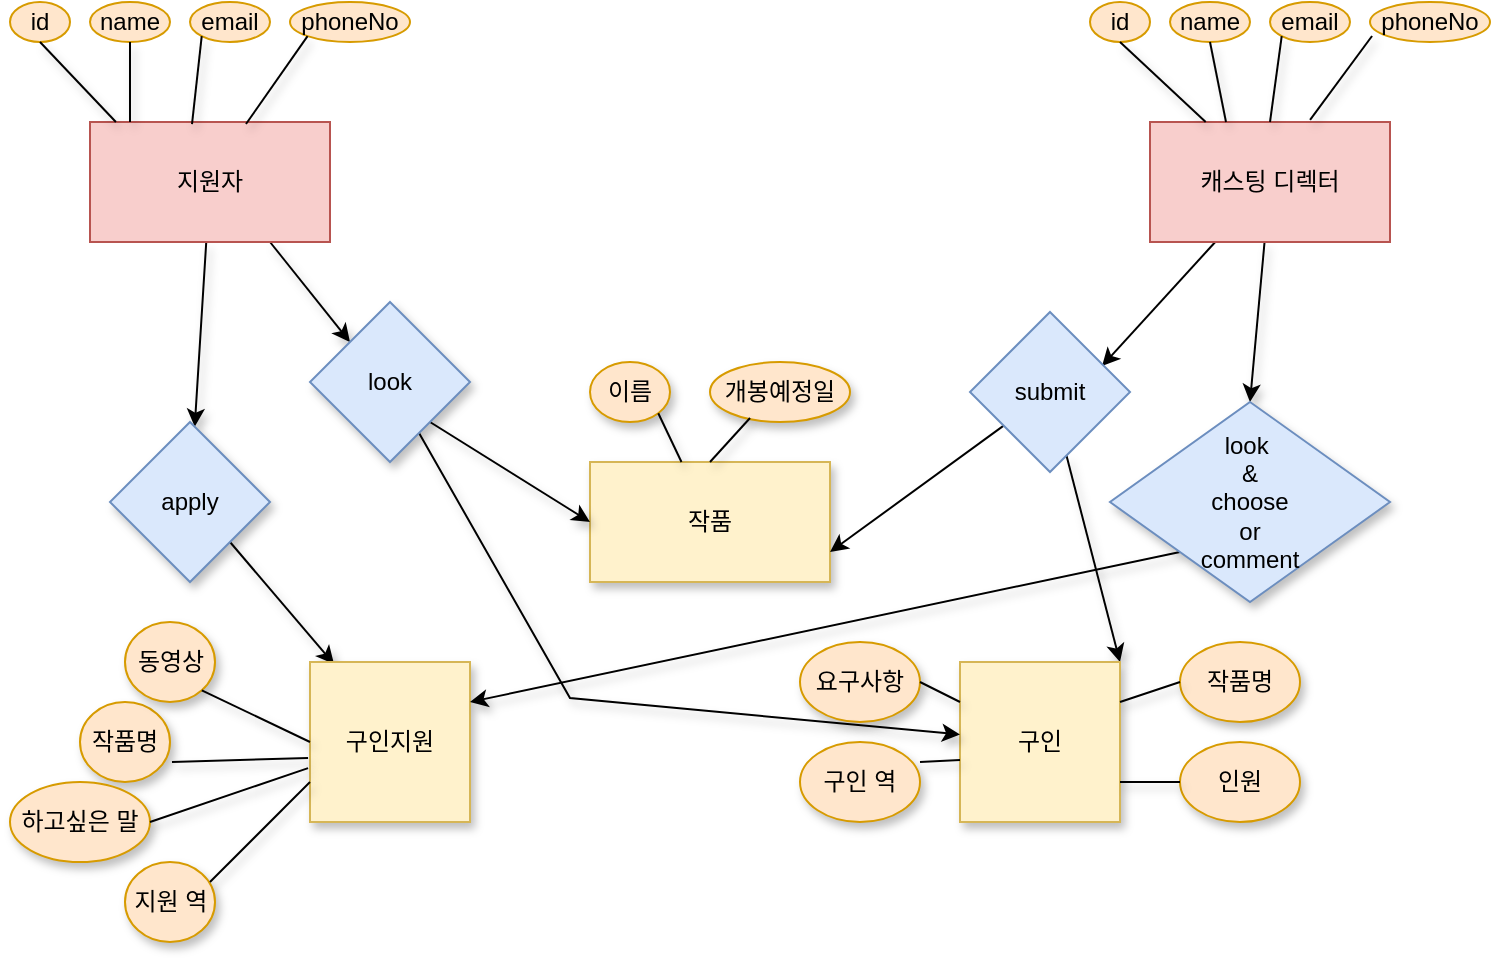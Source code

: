 <mxfile version="13.6.0" type="github">
  <diagram id="dTTs9b9BdKVSpU4l14FD" name="Page-1">
    <mxGraphModel dx="907" dy="646" grid="1" gridSize="10" guides="1" tooltips="1" connect="1" arrows="1" fold="1" page="1" pageScale="1" pageWidth="827" pageHeight="1169" math="0" shadow="0">
      <root>
        <mxCell id="0" />
        <mxCell id="1" parent="0" />
        <mxCell id="moEC0enAiMb97TvJeuvu-39" style="edgeStyle=none;rounded=0;orthogonalLoop=1;jettySize=auto;html=1;shadow=1;" edge="1" parent="1" source="moEC0enAiMb97TvJeuvu-2" target="moEC0enAiMb97TvJeuvu-36">
          <mxGeometry relative="1" as="geometry" />
        </mxCell>
        <mxCell id="moEC0enAiMb97TvJeuvu-67" style="edgeStyle=none;rounded=0;orthogonalLoop=1;jettySize=auto;html=1;exitX=0.75;exitY=1;exitDx=0;exitDy=0;entryX=0;entryY=0;entryDx=0;entryDy=0;shadow=1;" edge="1" parent="1" source="moEC0enAiMb97TvJeuvu-2" target="moEC0enAiMb97TvJeuvu-65">
          <mxGeometry relative="1" as="geometry" />
        </mxCell>
        <mxCell id="moEC0enAiMb97TvJeuvu-2" value="지원자" style="rounded=0;whiteSpace=wrap;html=1;fillColor=#f8cecc;strokeColor=#b85450;" vertex="1" parent="1">
          <mxGeometry x="70" y="100" width="120" height="60" as="geometry" />
        </mxCell>
        <mxCell id="moEC0enAiMb97TvJeuvu-35" style="edgeStyle=none;rounded=0;orthogonalLoop=1;jettySize=auto;html=1;entryX=0.825;entryY=0.338;entryDx=0;entryDy=0;entryPerimeter=0;" edge="1" parent="1" source="moEC0enAiMb97TvJeuvu-3" target="moEC0enAiMb97TvJeuvu-31">
          <mxGeometry relative="1" as="geometry" />
        </mxCell>
        <mxCell id="moEC0enAiMb97TvJeuvu-85" style="edgeStyle=none;rounded=0;orthogonalLoop=1;jettySize=auto;html=1;entryX=0.5;entryY=0;entryDx=0;entryDy=0;shadow=1;" edge="1" parent="1" source="moEC0enAiMb97TvJeuvu-3" target="moEC0enAiMb97TvJeuvu-84">
          <mxGeometry relative="1" as="geometry" />
        </mxCell>
        <mxCell id="moEC0enAiMb97TvJeuvu-3" value="캐스팅 디렉터" style="rounded=0;whiteSpace=wrap;html=1;fillColor=#f8cecc;strokeColor=#b85450;" vertex="1" parent="1">
          <mxGeometry x="600" y="100" width="120" height="60" as="geometry" />
        </mxCell>
        <mxCell id="moEC0enAiMb97TvJeuvu-8" value="id&lt;br&gt;" style="ellipse;whiteSpace=wrap;html=1;fillColor=#ffe6cc;strokeColor=#d79b00;" vertex="1" parent="1">
          <mxGeometry x="30" y="40" width="30" height="20" as="geometry" />
        </mxCell>
        <mxCell id="moEC0enAiMb97TvJeuvu-9" value="name" style="ellipse;whiteSpace=wrap;html=1;fillColor=#ffe6cc;strokeColor=#d79b00;" vertex="1" parent="1">
          <mxGeometry x="70" y="40" width="40" height="20" as="geometry" />
        </mxCell>
        <mxCell id="moEC0enAiMb97TvJeuvu-10" value="email" style="ellipse;whiteSpace=wrap;html=1;fillColor=#ffe6cc;strokeColor=#d79b00;" vertex="1" parent="1">
          <mxGeometry x="120" y="40" width="40" height="20" as="geometry" />
        </mxCell>
        <mxCell id="moEC0enAiMb97TvJeuvu-11" value="phoneNo" style="ellipse;whiteSpace=wrap;html=1;fillColor=#ffe6cc;strokeColor=#d79b00;" vertex="1" parent="1">
          <mxGeometry x="170" y="40" width="60" height="20" as="geometry" />
        </mxCell>
        <mxCell id="moEC0enAiMb97TvJeuvu-12" value="id&lt;br&gt;" style="ellipse;whiteSpace=wrap;html=1;fillColor=#ffe6cc;strokeColor=#d79b00;" vertex="1" parent="1">
          <mxGeometry x="570" y="40" width="30" height="20" as="geometry" />
        </mxCell>
        <mxCell id="moEC0enAiMb97TvJeuvu-13" value="name" style="ellipse;whiteSpace=wrap;html=1;fillColor=#ffe6cc;strokeColor=#d79b00;" vertex="1" parent="1">
          <mxGeometry x="610" y="40" width="40" height="20" as="geometry" />
        </mxCell>
        <mxCell id="moEC0enAiMb97TvJeuvu-14" value="email" style="ellipse;whiteSpace=wrap;html=1;fillColor=#ffe6cc;strokeColor=#d79b00;" vertex="1" parent="1">
          <mxGeometry x="660" y="40" width="40" height="20" as="geometry" />
        </mxCell>
        <mxCell id="moEC0enAiMb97TvJeuvu-15" value="phoneNo" style="ellipse;whiteSpace=wrap;html=1;fillColor=#ffe6cc;strokeColor=#d79b00;" vertex="1" parent="1">
          <mxGeometry x="710" y="40" width="60" height="20" as="geometry" />
        </mxCell>
        <mxCell id="moEC0enAiMb97TvJeuvu-26" value="작품" style="rounded=0;whiteSpace=wrap;html=1;shadow=1;fillColor=#fff2cc;strokeColor=#d6b656;" vertex="1" parent="1">
          <mxGeometry x="320" y="270" width="120" height="60" as="geometry" />
        </mxCell>
        <mxCell id="moEC0enAiMb97TvJeuvu-27" value="이름" style="ellipse;whiteSpace=wrap;html=1;shadow=1;fillColor=#ffe6cc;strokeColor=#d79b00;" vertex="1" parent="1">
          <mxGeometry x="320" y="220" width="40" height="30" as="geometry" />
        </mxCell>
        <mxCell id="moEC0enAiMb97TvJeuvu-29" value="개봉예정일" style="ellipse;whiteSpace=wrap;html=1;shadow=1;fillColor=#ffe6cc;strokeColor=#d79b00;" vertex="1" parent="1">
          <mxGeometry x="380" y="220" width="70" height="30" as="geometry" />
        </mxCell>
        <mxCell id="moEC0enAiMb97TvJeuvu-33" style="edgeStyle=none;rounded=0;orthogonalLoop=1;jettySize=auto;html=1;entryX=1;entryY=0.75;entryDx=0;entryDy=0;" edge="1" parent="1" source="moEC0enAiMb97TvJeuvu-31" target="moEC0enAiMb97TvJeuvu-26">
          <mxGeometry relative="1" as="geometry" />
        </mxCell>
        <mxCell id="moEC0enAiMb97TvJeuvu-38" style="edgeStyle=none;rounded=0;orthogonalLoop=1;jettySize=auto;html=1;entryX=1;entryY=0;entryDx=0;entryDy=0;shadow=1;" edge="1" parent="1" source="moEC0enAiMb97TvJeuvu-31" target="moEC0enAiMb97TvJeuvu-37">
          <mxGeometry relative="1" as="geometry" />
        </mxCell>
        <mxCell id="moEC0enAiMb97TvJeuvu-31" value="submit" style="rhombus;whiteSpace=wrap;html=1;fillColor=#dae8fc;strokeColor=#6c8ebf;" vertex="1" parent="1">
          <mxGeometry x="510" y="195" width="80" height="80" as="geometry" />
        </mxCell>
        <mxCell id="moEC0enAiMb97TvJeuvu-83" style="edgeStyle=none;rounded=0;orthogonalLoop=1;jettySize=auto;html=1;exitX=1;exitY=1;exitDx=0;exitDy=0;entryX=0.15;entryY=0.013;entryDx=0;entryDy=0;entryPerimeter=0;shadow=1;" edge="1" parent="1" source="moEC0enAiMb97TvJeuvu-36" target="moEC0enAiMb97TvJeuvu-71">
          <mxGeometry relative="1" as="geometry" />
        </mxCell>
        <mxCell id="moEC0enAiMb97TvJeuvu-36" value="apply" style="rhombus;whiteSpace=wrap;html=1;shadow=1;fillColor=#dae8fc;strokeColor=#6c8ebf;" vertex="1" parent="1">
          <mxGeometry x="80" y="250" width="80" height="80" as="geometry" />
        </mxCell>
        <mxCell id="moEC0enAiMb97TvJeuvu-37" value="구인" style="whiteSpace=wrap;html=1;aspect=fixed;shadow=1;fillColor=#fff2cc;strokeColor=#d6b656;" vertex="1" parent="1">
          <mxGeometry x="505" y="370" width="80" height="80" as="geometry" />
        </mxCell>
        <mxCell id="moEC0enAiMb97TvJeuvu-41" value="작품명" style="ellipse;whiteSpace=wrap;html=1;shadow=1;fillColor=#ffe6cc;strokeColor=#d79b00;" vertex="1" parent="1">
          <mxGeometry x="615" y="360" width="60" height="40" as="geometry" />
        </mxCell>
        <mxCell id="moEC0enAiMb97TvJeuvu-42" value="인원&lt;span style=&quot;color: rgba(0 , 0 , 0 , 0) ; font-family: monospace ; font-size: 0px&quot;&gt;%3CmxGraphModel%3E%3Croot%3E%3CmxCell%20id%3D%220%22%2F%3E%3CmxCell%20id%3D%221%22%20parent%3D%220%22%2F%3E%3CmxCell%20id%3D%222%22%20value%3D%22%EC%9E%91%ED%92%88%EB%AA%85%22%20style%3D%22ellipse%3BwhiteSpace%3Dwrap%3Bhtml%3D1%3Bshadow%3D1%3B%22%20vertex%3D%221%22%20parent%3D%221%22%3E%3CmxGeometry%20x%3D%22450%22%20y%3D%22380%22%20width%3D%2260%22%20height%3D%2240%22%20as%3D%22geometry%22%2F%3E%3C%2FmxCell%3E%3C%2Froot%3E%3C%2FmxGraphModel%3E&lt;/span&gt;&lt;span style=&quot;color: rgba(0 , 0 , 0 , 0) ; font-family: monospace ; font-size: 0px&quot;&gt;%3CmxGraphModel%3E%3Croot%3E%3CmxCell%20id%3D%220%22%2F%3E%3CmxCell%20id%3D%221%22%20parent%3D%220%22%2F%3E%3CmxCell%20id%3D%222%22%20value%3D%22%EC%9E%91%ED%92%88%EB%AA%85%22%20style%3D%22ellipse%3BwhiteSpace%3Dwrap%3Bhtml%3D1%3Bshadow%3D1%3B%22%20vertex%3D%221%22%20parent%3D%221%22%3E%3CmxGeometry%20x%3D%22450%22%20y%3D%22380%22%20width%3D%2260%22%20height%3D%2240%22%20as%3D%22geometry%22%2F%3E%3C%2FmxCell%3E%3C%2Froot%3E%3C%2FmxGraphModel%3E&lt;/span&gt;" style="ellipse;whiteSpace=wrap;html=1;shadow=1;fillColor=#ffe6cc;strokeColor=#d79b00;" vertex="1" parent="1">
          <mxGeometry x="615" y="410" width="60" height="40" as="geometry" />
        </mxCell>
        <mxCell id="moEC0enAiMb97TvJeuvu-43" value="구인 역" style="ellipse;whiteSpace=wrap;html=1;shadow=1;fillColor=#ffe6cc;strokeColor=#d79b00;" vertex="1" parent="1">
          <mxGeometry x="425" y="410" width="60" height="40" as="geometry" />
        </mxCell>
        <mxCell id="moEC0enAiMb97TvJeuvu-44" value="요구사항" style="ellipse;whiteSpace=wrap;html=1;shadow=1;fillColor=#ffe6cc;strokeColor=#d79b00;" vertex="1" parent="1">
          <mxGeometry x="425" y="360" width="60" height="40" as="geometry" />
        </mxCell>
        <mxCell id="moEC0enAiMb97TvJeuvu-50" value="" style="endArrow=none;html=1;shadow=1;entryX=0;entryY=0.5;entryDx=0;entryDy=0;exitX=1;exitY=0.25;exitDx=0;exitDy=0;" edge="1" parent="1" source="moEC0enAiMb97TvJeuvu-37" target="moEC0enAiMb97TvJeuvu-41">
          <mxGeometry width="50" height="50" relative="1" as="geometry">
            <mxPoint x="545" y="440" as="sourcePoint" />
            <mxPoint x="595" y="390" as="targetPoint" />
            <Array as="points" />
          </mxGeometry>
        </mxCell>
        <mxCell id="moEC0enAiMb97TvJeuvu-51" value="" style="endArrow=none;html=1;shadow=1;entryX=0;entryY=0.5;entryDx=0;entryDy=0;exitX=1;exitY=0.75;exitDx=0;exitDy=0;" edge="1" parent="1" source="moEC0enAiMb97TvJeuvu-37" target="moEC0enAiMb97TvJeuvu-42">
          <mxGeometry width="50" height="50" relative="1" as="geometry">
            <mxPoint x="595" y="400" as="sourcePoint" />
            <mxPoint x="625" y="390" as="targetPoint" />
            <Array as="points" />
          </mxGeometry>
        </mxCell>
        <mxCell id="moEC0enAiMb97TvJeuvu-52" value="" style="endArrow=none;html=1;shadow=1;entryX=1;entryY=0.5;entryDx=0;entryDy=0;exitX=0;exitY=0.25;exitDx=0;exitDy=0;" edge="1" parent="1" source="moEC0enAiMb97TvJeuvu-37" target="moEC0enAiMb97TvJeuvu-44">
          <mxGeometry width="50" height="50" relative="1" as="geometry">
            <mxPoint x="605" y="410" as="sourcePoint" />
            <mxPoint x="635" y="400" as="targetPoint" />
            <Array as="points" />
          </mxGeometry>
        </mxCell>
        <mxCell id="moEC0enAiMb97TvJeuvu-54" value="" style="endArrow=none;html=1;shadow=1;entryX=1;entryY=0.25;entryDx=0;entryDy=0;exitX=0;exitY=0.613;exitDx=0;exitDy=0;entryPerimeter=0;exitPerimeter=0;" edge="1" parent="1" source="moEC0enAiMb97TvJeuvu-37" target="moEC0enAiMb97TvJeuvu-43">
          <mxGeometry width="50" height="50" relative="1" as="geometry">
            <mxPoint x="515" y="400" as="sourcePoint" />
            <mxPoint x="495" y="390" as="targetPoint" />
            <Array as="points" />
          </mxGeometry>
        </mxCell>
        <mxCell id="moEC0enAiMb97TvJeuvu-55" value="" style="endArrow=none;html=1;shadow=1;entryX=0.5;entryY=1;entryDx=0;entryDy=0;exitX=0.108;exitY=0;exitDx=0;exitDy=0;exitPerimeter=0;" edge="1" parent="1" source="moEC0enAiMb97TvJeuvu-2" target="moEC0enAiMb97TvJeuvu-8">
          <mxGeometry width="50" height="50" relative="1" as="geometry">
            <mxPoint x="380" y="250" as="sourcePoint" />
            <mxPoint x="430" y="200" as="targetPoint" />
          </mxGeometry>
        </mxCell>
        <mxCell id="moEC0enAiMb97TvJeuvu-56" value="" style="endArrow=none;html=1;shadow=1;entryX=0.5;entryY=1;entryDx=0;entryDy=0;" edge="1" parent="1" target="moEC0enAiMb97TvJeuvu-9">
          <mxGeometry width="50" height="50" relative="1" as="geometry">
            <mxPoint x="90" y="100" as="sourcePoint" />
            <mxPoint x="55" y="70" as="targetPoint" />
          </mxGeometry>
        </mxCell>
        <mxCell id="moEC0enAiMb97TvJeuvu-57" value="" style="endArrow=none;html=1;shadow=1;entryX=0;entryY=1;entryDx=0;entryDy=0;exitX=0.425;exitY=0.017;exitDx=0;exitDy=0;exitPerimeter=0;" edge="1" parent="1" source="moEC0enAiMb97TvJeuvu-2" target="moEC0enAiMb97TvJeuvu-10">
          <mxGeometry width="50" height="50" relative="1" as="geometry">
            <mxPoint x="100" y="110" as="sourcePoint" />
            <mxPoint x="100" y="70" as="targetPoint" />
          </mxGeometry>
        </mxCell>
        <mxCell id="moEC0enAiMb97TvJeuvu-58" value="" style="endArrow=none;html=1;shadow=1;entryX=0;entryY=1;entryDx=0;entryDy=0;exitX=0.65;exitY=0.017;exitDx=0;exitDy=0;exitPerimeter=0;" edge="1" parent="1" source="moEC0enAiMb97TvJeuvu-2" target="moEC0enAiMb97TvJeuvu-11">
          <mxGeometry width="50" height="50" relative="1" as="geometry">
            <mxPoint x="131" y="111.02" as="sourcePoint" />
            <mxPoint x="135.858" y="67.071" as="targetPoint" />
          </mxGeometry>
        </mxCell>
        <mxCell id="moEC0enAiMb97TvJeuvu-59" value="" style="endArrow=none;html=1;shadow=1;entryX=0.5;entryY=1;entryDx=0;entryDy=0;" edge="1" parent="1" source="moEC0enAiMb97TvJeuvu-3" target="moEC0enAiMb97TvJeuvu-12">
          <mxGeometry width="50" height="50" relative="1" as="geometry">
            <mxPoint x="380" y="250" as="sourcePoint" />
            <mxPoint x="430" y="200" as="targetPoint" />
          </mxGeometry>
        </mxCell>
        <mxCell id="moEC0enAiMb97TvJeuvu-60" value="" style="endArrow=none;html=1;shadow=1;entryX=0.5;entryY=1;entryDx=0;entryDy=0;" edge="1" parent="1" target="moEC0enAiMb97TvJeuvu-13">
          <mxGeometry width="50" height="50" relative="1" as="geometry">
            <mxPoint x="638" y="100" as="sourcePoint" />
            <mxPoint x="595" y="70" as="targetPoint" />
          </mxGeometry>
        </mxCell>
        <mxCell id="moEC0enAiMb97TvJeuvu-61" value="" style="endArrow=none;html=1;shadow=1;entryX=0;entryY=1;entryDx=0;entryDy=0;exitX=0.5;exitY=0;exitDx=0;exitDy=0;" edge="1" parent="1" source="moEC0enAiMb97TvJeuvu-3" target="moEC0enAiMb97TvJeuvu-14">
          <mxGeometry width="50" height="50" relative="1" as="geometry">
            <mxPoint x="647.857" y="120" as="sourcePoint" />
            <mxPoint x="640" y="70" as="targetPoint" />
          </mxGeometry>
        </mxCell>
        <mxCell id="moEC0enAiMb97TvJeuvu-62" value="" style="endArrow=none;html=1;shadow=1;entryX=0.017;entryY=0.85;entryDx=0;entryDy=0;exitX=0.667;exitY=-0.017;exitDx=0;exitDy=0;entryPerimeter=0;exitPerimeter=0;" edge="1" parent="1" source="moEC0enAiMb97TvJeuvu-3" target="moEC0enAiMb97TvJeuvu-15">
          <mxGeometry width="50" height="50" relative="1" as="geometry">
            <mxPoint x="670" y="110" as="sourcePoint" />
            <mxPoint x="675.858" y="67.071" as="targetPoint" />
          </mxGeometry>
        </mxCell>
        <mxCell id="moEC0enAiMb97TvJeuvu-63" value="" style="endArrow=none;html=1;shadow=1;entryX=0.286;entryY=0.933;entryDx=0;entryDy=0;entryPerimeter=0;exitX=0.5;exitY=0;exitDx=0;exitDy=0;" edge="1" parent="1" source="moEC0enAiMb97TvJeuvu-26" target="moEC0enAiMb97TvJeuvu-29">
          <mxGeometry width="50" height="50" relative="1" as="geometry">
            <mxPoint x="380" y="250" as="sourcePoint" />
            <mxPoint x="430" y="200" as="targetPoint" />
          </mxGeometry>
        </mxCell>
        <mxCell id="moEC0enAiMb97TvJeuvu-64" value="" style="endArrow=none;html=1;shadow=1;entryX=1;entryY=1;entryDx=0;entryDy=0;" edge="1" parent="1" source="moEC0enAiMb97TvJeuvu-26" target="moEC0enAiMb97TvJeuvu-27">
          <mxGeometry width="50" height="50" relative="1" as="geometry">
            <mxPoint x="390" y="280" as="sourcePoint" />
            <mxPoint x="410.02" y="257.99" as="targetPoint" />
          </mxGeometry>
        </mxCell>
        <mxCell id="moEC0enAiMb97TvJeuvu-68" style="edgeStyle=none;rounded=0;orthogonalLoop=1;jettySize=auto;html=1;exitX=1;exitY=1;exitDx=0;exitDy=0;entryX=0;entryY=0.5;entryDx=0;entryDy=0;shadow=1;" edge="1" parent="1" source="moEC0enAiMb97TvJeuvu-65" target="moEC0enAiMb97TvJeuvu-26">
          <mxGeometry relative="1" as="geometry" />
        </mxCell>
        <mxCell id="moEC0enAiMb97TvJeuvu-69" style="edgeStyle=none;rounded=0;orthogonalLoop=1;jettySize=auto;html=1;shadow=1;" edge="1" parent="1" source="moEC0enAiMb97TvJeuvu-65" target="moEC0enAiMb97TvJeuvu-37">
          <mxGeometry relative="1" as="geometry">
            <Array as="points">
              <mxPoint x="310" y="388" />
            </Array>
          </mxGeometry>
        </mxCell>
        <mxCell id="moEC0enAiMb97TvJeuvu-65" value="look" style="rhombus;whiteSpace=wrap;html=1;shadow=1;fillColor=#dae8fc;strokeColor=#6c8ebf;" vertex="1" parent="1">
          <mxGeometry x="180" y="190" width="80" height="80" as="geometry" />
        </mxCell>
        <mxCell id="moEC0enAiMb97TvJeuvu-71" value="구인지원" style="whiteSpace=wrap;html=1;aspect=fixed;shadow=1;fillColor=#fff2cc;strokeColor=#d6b656;" vertex="1" parent="1">
          <mxGeometry x="180" y="370" width="80" height="80" as="geometry" />
        </mxCell>
        <mxCell id="moEC0enAiMb97TvJeuvu-72" value="작품명" style="ellipse;whiteSpace=wrap;html=1;shadow=1;fillColor=#ffe6cc;strokeColor=#d79b00;" vertex="1" parent="1">
          <mxGeometry x="65" y="390" width="45" height="40" as="geometry" />
        </mxCell>
        <mxCell id="moEC0enAiMb97TvJeuvu-73" value="지원 역" style="ellipse;whiteSpace=wrap;html=1;shadow=1;fillColor=#ffe6cc;strokeColor=#d79b00;" vertex="1" parent="1">
          <mxGeometry x="87.5" y="470" width="45" height="40" as="geometry" />
        </mxCell>
        <mxCell id="moEC0enAiMb97TvJeuvu-74" value="동영상" style="ellipse;whiteSpace=wrap;html=1;shadow=1;fillColor=#ffe6cc;strokeColor=#d79b00;" vertex="1" parent="1">
          <mxGeometry x="87.5" y="350" width="45" height="40" as="geometry" />
        </mxCell>
        <mxCell id="moEC0enAiMb97TvJeuvu-75" value="하고싶은 말" style="ellipse;whiteSpace=wrap;html=1;shadow=1;fillColor=#ffe6cc;strokeColor=#d79b00;" vertex="1" parent="1">
          <mxGeometry x="30" y="430" width="70" height="40" as="geometry" />
        </mxCell>
        <mxCell id="moEC0enAiMb97TvJeuvu-78" value="" style="endArrow=none;html=1;shadow=1;" edge="1" parent="1">
          <mxGeometry width="50" height="50" relative="1" as="geometry">
            <mxPoint x="130" y="480" as="sourcePoint" />
            <mxPoint x="180" y="430" as="targetPoint" />
          </mxGeometry>
        </mxCell>
        <mxCell id="moEC0enAiMb97TvJeuvu-79" value="" style="endArrow=none;html=1;shadow=1;exitX=1;exitY=0.5;exitDx=0;exitDy=0;entryX=-0.012;entryY=0.663;entryDx=0;entryDy=0;entryPerimeter=0;" edge="1" parent="1" source="moEC0enAiMb97TvJeuvu-75" target="moEC0enAiMb97TvJeuvu-71">
          <mxGeometry width="50" height="50" relative="1" as="geometry">
            <mxPoint x="140" y="490" as="sourcePoint" />
            <mxPoint x="190" y="440" as="targetPoint" />
          </mxGeometry>
        </mxCell>
        <mxCell id="moEC0enAiMb97TvJeuvu-80" value="" style="endArrow=none;html=1;shadow=1;exitX=1.022;exitY=0.75;exitDx=0;exitDy=0;entryX=-0.012;entryY=0.6;entryDx=0;entryDy=0;entryPerimeter=0;exitPerimeter=0;" edge="1" parent="1" source="moEC0enAiMb97TvJeuvu-72" target="moEC0enAiMb97TvJeuvu-71">
          <mxGeometry width="50" height="50" relative="1" as="geometry">
            <mxPoint x="110" y="460" as="sourcePoint" />
            <mxPoint x="189.04" y="433.04" as="targetPoint" />
          </mxGeometry>
        </mxCell>
        <mxCell id="moEC0enAiMb97TvJeuvu-81" value="" style="endArrow=none;html=1;shadow=1;exitX=1;exitY=1;exitDx=0;exitDy=0;entryX=0;entryY=0.5;entryDx=0;entryDy=0;" edge="1" parent="1" source="moEC0enAiMb97TvJeuvu-74" target="moEC0enAiMb97TvJeuvu-71">
          <mxGeometry width="50" height="50" relative="1" as="geometry">
            <mxPoint x="120.99" y="430" as="sourcePoint" />
            <mxPoint x="189.04" y="428" as="targetPoint" />
          </mxGeometry>
        </mxCell>
        <mxCell id="moEC0enAiMb97TvJeuvu-86" style="edgeStyle=none;rounded=0;orthogonalLoop=1;jettySize=auto;html=1;exitX=0;exitY=1;exitDx=0;exitDy=0;entryX=1;entryY=0.25;entryDx=0;entryDy=0;shadow=1;" edge="1" parent="1" source="moEC0enAiMb97TvJeuvu-84" target="moEC0enAiMb97TvJeuvu-71">
          <mxGeometry relative="1" as="geometry" />
        </mxCell>
        <mxCell id="moEC0enAiMb97TvJeuvu-84" value="look&amp;nbsp;&lt;br&gt;&amp;amp;&lt;br&gt;choose&lt;br&gt;or&lt;br&gt;comment" style="rhombus;whiteSpace=wrap;html=1;shadow=1;fillColor=#dae8fc;strokeColor=#6c8ebf;" vertex="1" parent="1">
          <mxGeometry x="580" y="240" width="140" height="100" as="geometry" />
        </mxCell>
      </root>
    </mxGraphModel>
  </diagram>
</mxfile>
